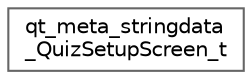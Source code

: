 digraph "Graphical Class Hierarchy"
{
 // LATEX_PDF_SIZE
  bgcolor="transparent";
  edge [fontname=Helvetica,fontsize=10,labelfontname=Helvetica,labelfontsize=10];
  node [fontname=Helvetica,fontsize=10,shape=box,height=0.2,width=0.4];
  rankdir="LR";
  Node0 [id="Node000000",label="qt_meta_stringdata\l_QuizSetupScreen_t",height=0.2,width=0.4,color="grey40", fillcolor="white", style="filled",URL="$structqt__meta__stringdata__QuizSetupScreen__t.html",tooltip=" "];
}
